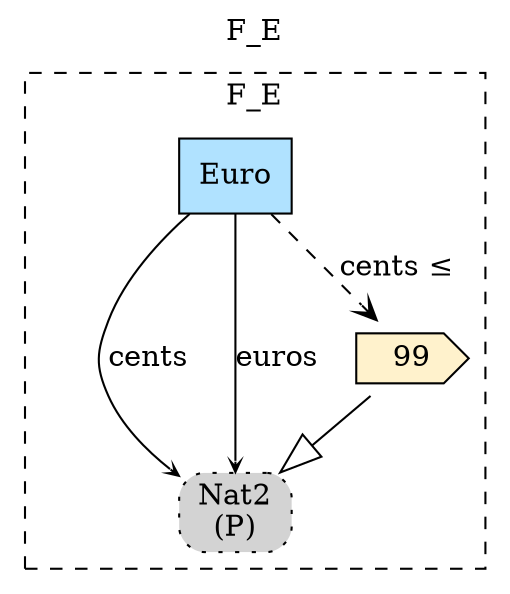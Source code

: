 digraph {graph[label=F_E,labelloc=tl,labelfontsize=12];
subgraph cluster_F_E{style=dashed;label=F_E;
"PNat2"[shape=box,fillcolor=lightgray,style ="rounded,filled,dotted",label=<Nat2<br/>(P)>];
"Euro"[shape=record,fillcolor=lightskyblue1,style = filled,label="Euro"];
"V99"[shape=cds,fillcolor="#FFF2CC",style = filled,label="99"];

"Euro"->"PNat2"[label="cents",arrowhead=vee,headlabel="",arrowsize=.5];
"Euro"->"PNat2"[label="euros",arrowhead=vee,headlabel="",arrowsize=.5];
"V99"->"PNat2"[arrowhead=onormal,arrowsize=2.0];
"Euro"->"V99"[arrowhead=vee,style=dashed,label="cents ≤"];


}

}